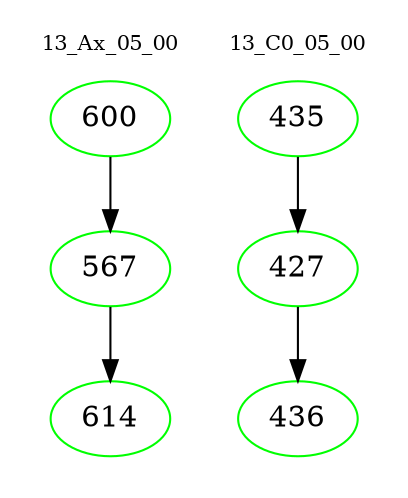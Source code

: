 digraph{
subgraph cluster_0 {
color = white
label = "13_Ax_05_00";
fontsize=10;
T0_600 [label="600", color="green"]
T0_600 -> T0_567 [color="black"]
T0_567 [label="567", color="green"]
T0_567 -> T0_614 [color="black"]
T0_614 [label="614", color="green"]
}
subgraph cluster_1 {
color = white
label = "13_C0_05_00";
fontsize=10;
T1_435 [label="435", color="green"]
T1_435 -> T1_427 [color="black"]
T1_427 [label="427", color="green"]
T1_427 -> T1_436 [color="black"]
T1_436 [label="436", color="green"]
}
}
